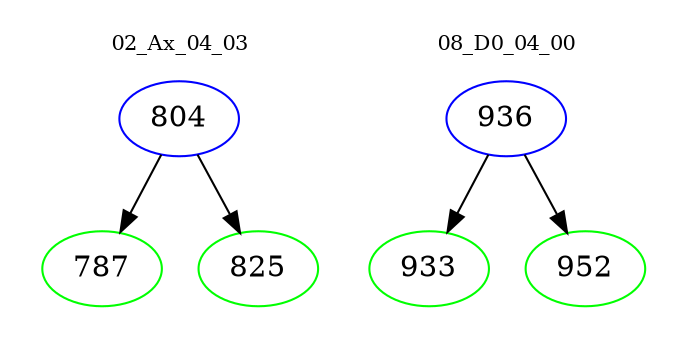 digraph{
subgraph cluster_0 {
color = white
label = "02_Ax_04_03";
fontsize=10;
T0_804 [label="804", color="blue"]
T0_804 -> T0_787 [color="black"]
T0_787 [label="787", color="green"]
T0_804 -> T0_825 [color="black"]
T0_825 [label="825", color="green"]
}
subgraph cluster_1 {
color = white
label = "08_D0_04_00";
fontsize=10;
T1_936 [label="936", color="blue"]
T1_936 -> T1_933 [color="black"]
T1_933 [label="933", color="green"]
T1_936 -> T1_952 [color="black"]
T1_952 [label="952", color="green"]
}
}
